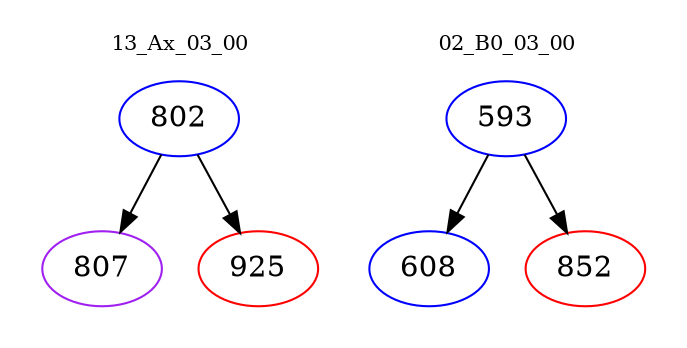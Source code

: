 digraph{
subgraph cluster_0 {
color = white
label = "13_Ax_03_00";
fontsize=10;
T0_802 [label="802", color="blue"]
T0_802 -> T0_807 [color="black"]
T0_807 [label="807", color="purple"]
T0_802 -> T0_925 [color="black"]
T0_925 [label="925", color="red"]
}
subgraph cluster_1 {
color = white
label = "02_B0_03_00";
fontsize=10;
T1_593 [label="593", color="blue"]
T1_593 -> T1_608 [color="black"]
T1_608 [label="608", color="blue"]
T1_593 -> T1_852 [color="black"]
T1_852 [label="852", color="red"]
}
}
